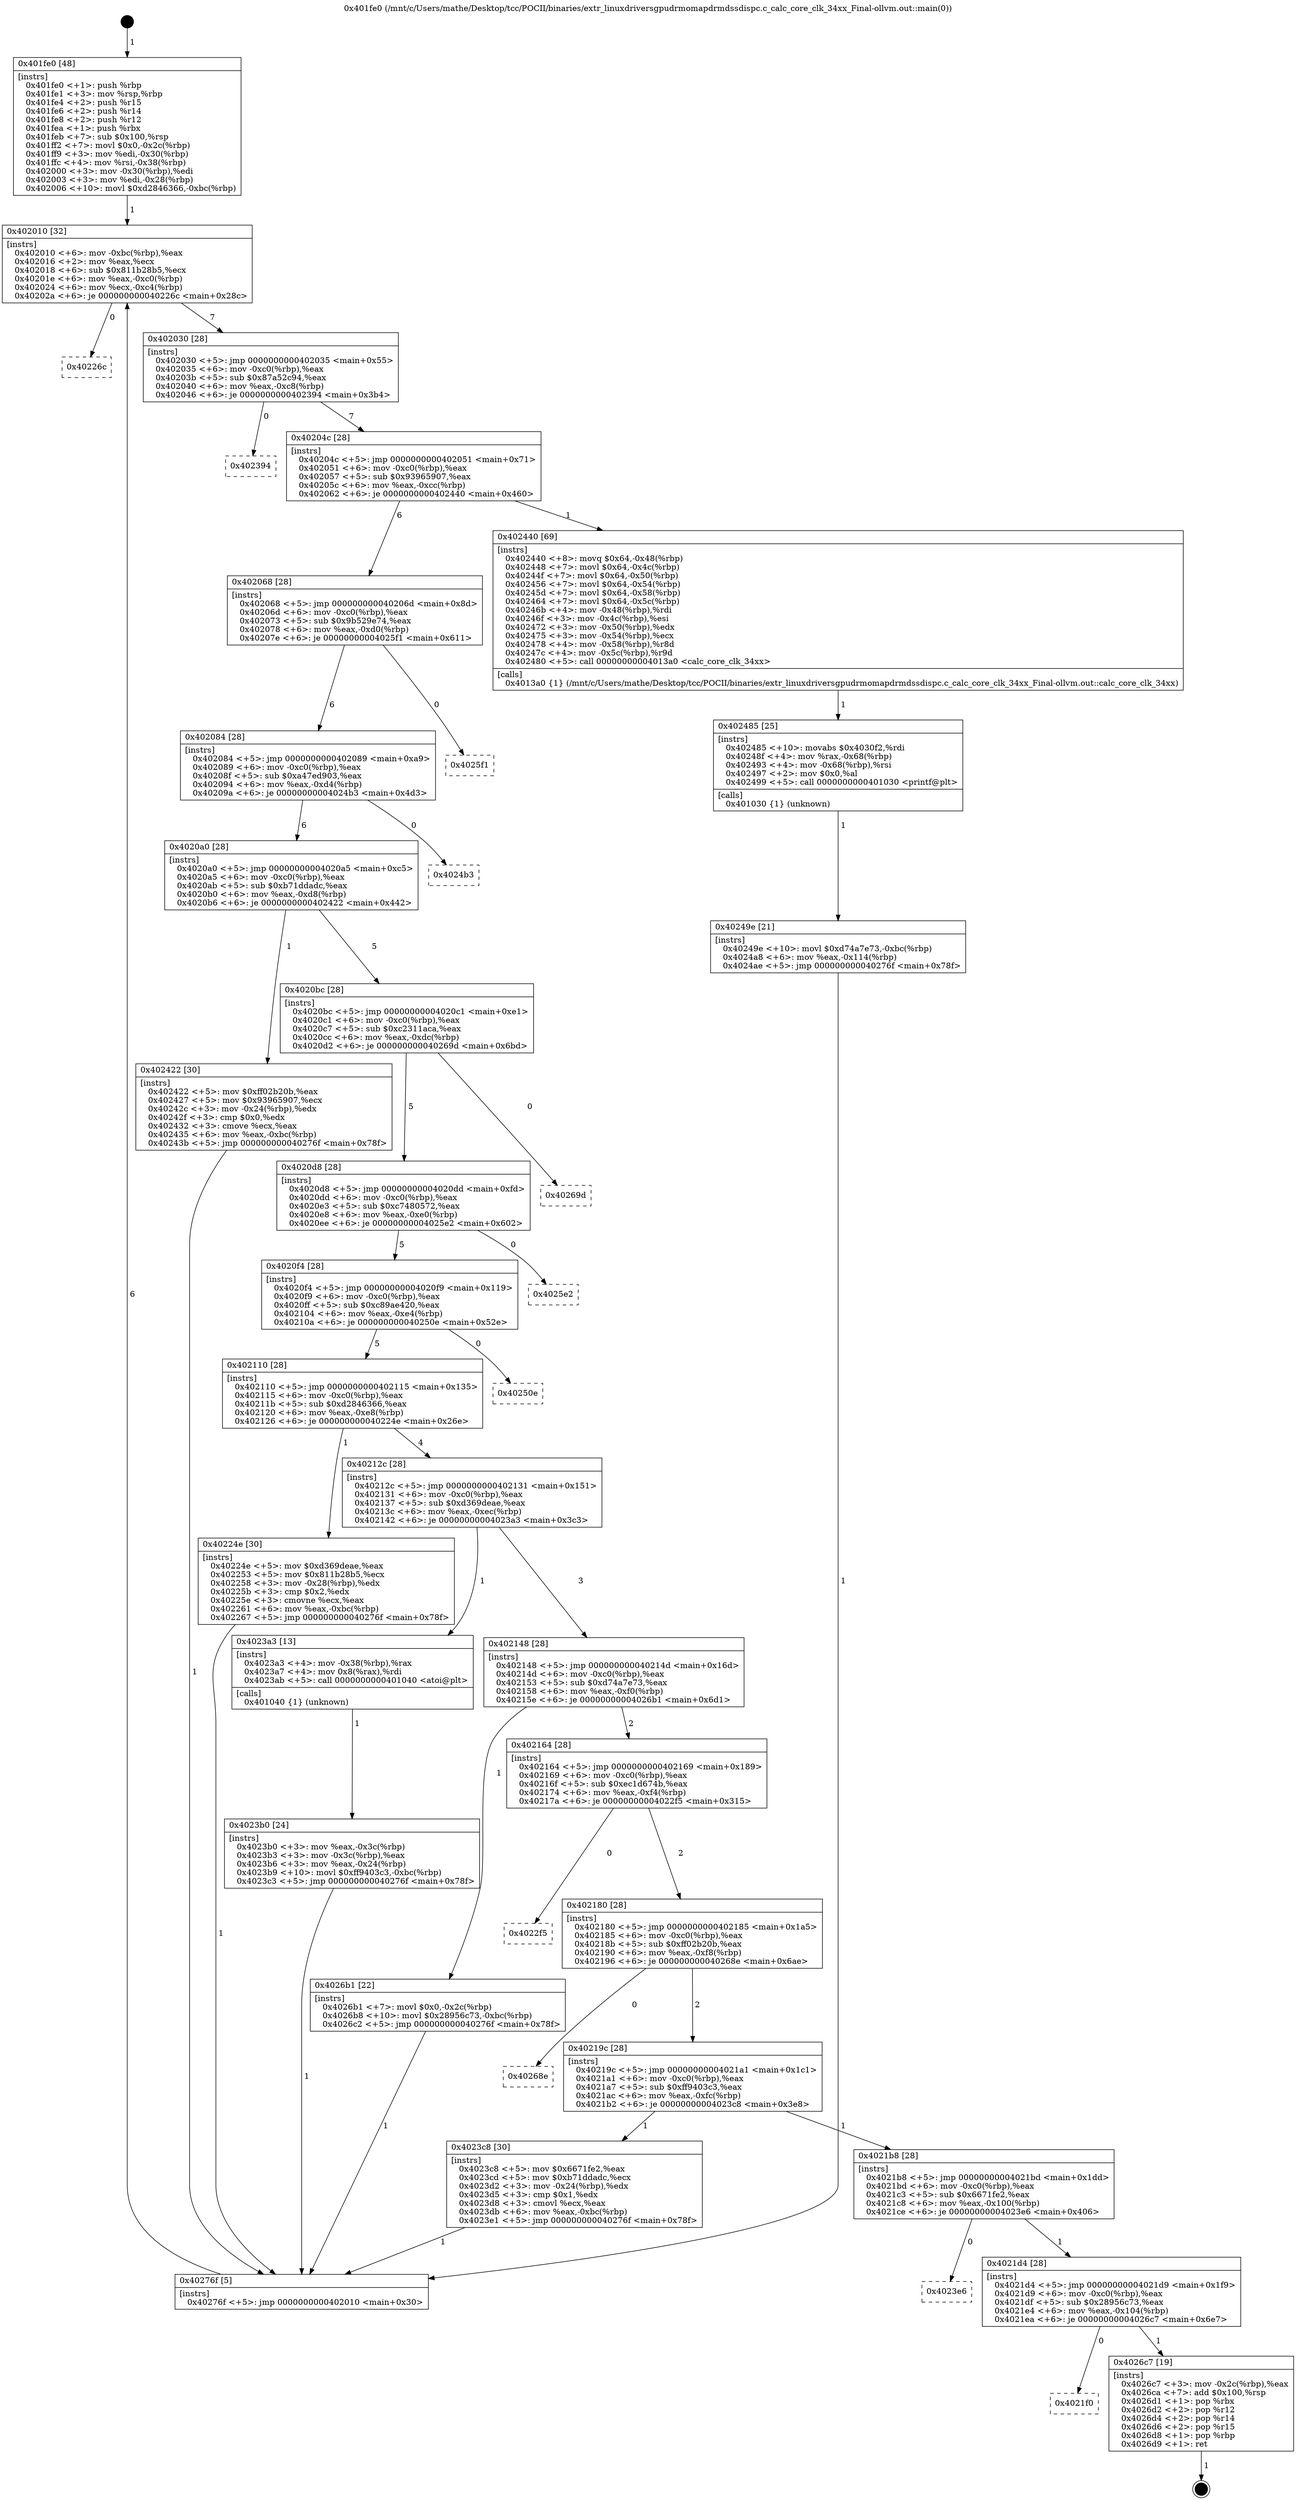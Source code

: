 digraph "0x401fe0" {
  label = "0x401fe0 (/mnt/c/Users/mathe/Desktop/tcc/POCII/binaries/extr_linuxdriversgpudrmomapdrmdssdispc.c_calc_core_clk_34xx_Final-ollvm.out::main(0))"
  labelloc = "t"
  node[shape=record]

  Entry [label="",width=0.3,height=0.3,shape=circle,fillcolor=black,style=filled]
  "0x402010" [label="{
     0x402010 [32]\l
     | [instrs]\l
     &nbsp;&nbsp;0x402010 \<+6\>: mov -0xbc(%rbp),%eax\l
     &nbsp;&nbsp;0x402016 \<+2\>: mov %eax,%ecx\l
     &nbsp;&nbsp;0x402018 \<+6\>: sub $0x811b28b5,%ecx\l
     &nbsp;&nbsp;0x40201e \<+6\>: mov %eax,-0xc0(%rbp)\l
     &nbsp;&nbsp;0x402024 \<+6\>: mov %ecx,-0xc4(%rbp)\l
     &nbsp;&nbsp;0x40202a \<+6\>: je 000000000040226c \<main+0x28c\>\l
  }"]
  "0x40226c" [label="{
     0x40226c\l
  }", style=dashed]
  "0x402030" [label="{
     0x402030 [28]\l
     | [instrs]\l
     &nbsp;&nbsp;0x402030 \<+5\>: jmp 0000000000402035 \<main+0x55\>\l
     &nbsp;&nbsp;0x402035 \<+6\>: mov -0xc0(%rbp),%eax\l
     &nbsp;&nbsp;0x40203b \<+5\>: sub $0x87a52c94,%eax\l
     &nbsp;&nbsp;0x402040 \<+6\>: mov %eax,-0xc8(%rbp)\l
     &nbsp;&nbsp;0x402046 \<+6\>: je 0000000000402394 \<main+0x3b4\>\l
  }"]
  Exit [label="",width=0.3,height=0.3,shape=circle,fillcolor=black,style=filled,peripheries=2]
  "0x402394" [label="{
     0x402394\l
  }", style=dashed]
  "0x40204c" [label="{
     0x40204c [28]\l
     | [instrs]\l
     &nbsp;&nbsp;0x40204c \<+5\>: jmp 0000000000402051 \<main+0x71\>\l
     &nbsp;&nbsp;0x402051 \<+6\>: mov -0xc0(%rbp),%eax\l
     &nbsp;&nbsp;0x402057 \<+5\>: sub $0x93965907,%eax\l
     &nbsp;&nbsp;0x40205c \<+6\>: mov %eax,-0xcc(%rbp)\l
     &nbsp;&nbsp;0x402062 \<+6\>: je 0000000000402440 \<main+0x460\>\l
  }"]
  "0x4021f0" [label="{
     0x4021f0\l
  }", style=dashed]
  "0x402440" [label="{
     0x402440 [69]\l
     | [instrs]\l
     &nbsp;&nbsp;0x402440 \<+8\>: movq $0x64,-0x48(%rbp)\l
     &nbsp;&nbsp;0x402448 \<+7\>: movl $0x64,-0x4c(%rbp)\l
     &nbsp;&nbsp;0x40244f \<+7\>: movl $0x64,-0x50(%rbp)\l
     &nbsp;&nbsp;0x402456 \<+7\>: movl $0x64,-0x54(%rbp)\l
     &nbsp;&nbsp;0x40245d \<+7\>: movl $0x64,-0x58(%rbp)\l
     &nbsp;&nbsp;0x402464 \<+7\>: movl $0x64,-0x5c(%rbp)\l
     &nbsp;&nbsp;0x40246b \<+4\>: mov -0x48(%rbp),%rdi\l
     &nbsp;&nbsp;0x40246f \<+3\>: mov -0x4c(%rbp),%esi\l
     &nbsp;&nbsp;0x402472 \<+3\>: mov -0x50(%rbp),%edx\l
     &nbsp;&nbsp;0x402475 \<+3\>: mov -0x54(%rbp),%ecx\l
     &nbsp;&nbsp;0x402478 \<+4\>: mov -0x58(%rbp),%r8d\l
     &nbsp;&nbsp;0x40247c \<+4\>: mov -0x5c(%rbp),%r9d\l
     &nbsp;&nbsp;0x402480 \<+5\>: call 00000000004013a0 \<calc_core_clk_34xx\>\l
     | [calls]\l
     &nbsp;&nbsp;0x4013a0 \{1\} (/mnt/c/Users/mathe/Desktop/tcc/POCII/binaries/extr_linuxdriversgpudrmomapdrmdssdispc.c_calc_core_clk_34xx_Final-ollvm.out::calc_core_clk_34xx)\l
  }"]
  "0x402068" [label="{
     0x402068 [28]\l
     | [instrs]\l
     &nbsp;&nbsp;0x402068 \<+5\>: jmp 000000000040206d \<main+0x8d\>\l
     &nbsp;&nbsp;0x40206d \<+6\>: mov -0xc0(%rbp),%eax\l
     &nbsp;&nbsp;0x402073 \<+5\>: sub $0x9b529e74,%eax\l
     &nbsp;&nbsp;0x402078 \<+6\>: mov %eax,-0xd0(%rbp)\l
     &nbsp;&nbsp;0x40207e \<+6\>: je 00000000004025f1 \<main+0x611\>\l
  }"]
  "0x4026c7" [label="{
     0x4026c7 [19]\l
     | [instrs]\l
     &nbsp;&nbsp;0x4026c7 \<+3\>: mov -0x2c(%rbp),%eax\l
     &nbsp;&nbsp;0x4026ca \<+7\>: add $0x100,%rsp\l
     &nbsp;&nbsp;0x4026d1 \<+1\>: pop %rbx\l
     &nbsp;&nbsp;0x4026d2 \<+2\>: pop %r12\l
     &nbsp;&nbsp;0x4026d4 \<+2\>: pop %r14\l
     &nbsp;&nbsp;0x4026d6 \<+2\>: pop %r15\l
     &nbsp;&nbsp;0x4026d8 \<+1\>: pop %rbp\l
     &nbsp;&nbsp;0x4026d9 \<+1\>: ret\l
  }"]
  "0x4025f1" [label="{
     0x4025f1\l
  }", style=dashed]
  "0x402084" [label="{
     0x402084 [28]\l
     | [instrs]\l
     &nbsp;&nbsp;0x402084 \<+5\>: jmp 0000000000402089 \<main+0xa9\>\l
     &nbsp;&nbsp;0x402089 \<+6\>: mov -0xc0(%rbp),%eax\l
     &nbsp;&nbsp;0x40208f \<+5\>: sub $0xa47ed903,%eax\l
     &nbsp;&nbsp;0x402094 \<+6\>: mov %eax,-0xd4(%rbp)\l
     &nbsp;&nbsp;0x40209a \<+6\>: je 00000000004024b3 \<main+0x4d3\>\l
  }"]
  "0x4021d4" [label="{
     0x4021d4 [28]\l
     | [instrs]\l
     &nbsp;&nbsp;0x4021d4 \<+5\>: jmp 00000000004021d9 \<main+0x1f9\>\l
     &nbsp;&nbsp;0x4021d9 \<+6\>: mov -0xc0(%rbp),%eax\l
     &nbsp;&nbsp;0x4021df \<+5\>: sub $0x28956c73,%eax\l
     &nbsp;&nbsp;0x4021e4 \<+6\>: mov %eax,-0x104(%rbp)\l
     &nbsp;&nbsp;0x4021ea \<+6\>: je 00000000004026c7 \<main+0x6e7\>\l
  }"]
  "0x4024b3" [label="{
     0x4024b3\l
  }", style=dashed]
  "0x4020a0" [label="{
     0x4020a0 [28]\l
     | [instrs]\l
     &nbsp;&nbsp;0x4020a0 \<+5\>: jmp 00000000004020a5 \<main+0xc5\>\l
     &nbsp;&nbsp;0x4020a5 \<+6\>: mov -0xc0(%rbp),%eax\l
     &nbsp;&nbsp;0x4020ab \<+5\>: sub $0xb71ddadc,%eax\l
     &nbsp;&nbsp;0x4020b0 \<+6\>: mov %eax,-0xd8(%rbp)\l
     &nbsp;&nbsp;0x4020b6 \<+6\>: je 0000000000402422 \<main+0x442\>\l
  }"]
  "0x4023e6" [label="{
     0x4023e6\l
  }", style=dashed]
  "0x402422" [label="{
     0x402422 [30]\l
     | [instrs]\l
     &nbsp;&nbsp;0x402422 \<+5\>: mov $0xff02b20b,%eax\l
     &nbsp;&nbsp;0x402427 \<+5\>: mov $0x93965907,%ecx\l
     &nbsp;&nbsp;0x40242c \<+3\>: mov -0x24(%rbp),%edx\l
     &nbsp;&nbsp;0x40242f \<+3\>: cmp $0x0,%edx\l
     &nbsp;&nbsp;0x402432 \<+3\>: cmove %ecx,%eax\l
     &nbsp;&nbsp;0x402435 \<+6\>: mov %eax,-0xbc(%rbp)\l
     &nbsp;&nbsp;0x40243b \<+5\>: jmp 000000000040276f \<main+0x78f\>\l
  }"]
  "0x4020bc" [label="{
     0x4020bc [28]\l
     | [instrs]\l
     &nbsp;&nbsp;0x4020bc \<+5\>: jmp 00000000004020c1 \<main+0xe1\>\l
     &nbsp;&nbsp;0x4020c1 \<+6\>: mov -0xc0(%rbp),%eax\l
     &nbsp;&nbsp;0x4020c7 \<+5\>: sub $0xc2311aca,%eax\l
     &nbsp;&nbsp;0x4020cc \<+6\>: mov %eax,-0xdc(%rbp)\l
     &nbsp;&nbsp;0x4020d2 \<+6\>: je 000000000040269d \<main+0x6bd\>\l
  }"]
  "0x40249e" [label="{
     0x40249e [21]\l
     | [instrs]\l
     &nbsp;&nbsp;0x40249e \<+10\>: movl $0xd74a7e73,-0xbc(%rbp)\l
     &nbsp;&nbsp;0x4024a8 \<+6\>: mov %eax,-0x114(%rbp)\l
     &nbsp;&nbsp;0x4024ae \<+5\>: jmp 000000000040276f \<main+0x78f\>\l
  }"]
  "0x40269d" [label="{
     0x40269d\l
  }", style=dashed]
  "0x4020d8" [label="{
     0x4020d8 [28]\l
     | [instrs]\l
     &nbsp;&nbsp;0x4020d8 \<+5\>: jmp 00000000004020dd \<main+0xfd\>\l
     &nbsp;&nbsp;0x4020dd \<+6\>: mov -0xc0(%rbp),%eax\l
     &nbsp;&nbsp;0x4020e3 \<+5\>: sub $0xc7480572,%eax\l
     &nbsp;&nbsp;0x4020e8 \<+6\>: mov %eax,-0xe0(%rbp)\l
     &nbsp;&nbsp;0x4020ee \<+6\>: je 00000000004025e2 \<main+0x602\>\l
  }"]
  "0x402485" [label="{
     0x402485 [25]\l
     | [instrs]\l
     &nbsp;&nbsp;0x402485 \<+10\>: movabs $0x4030f2,%rdi\l
     &nbsp;&nbsp;0x40248f \<+4\>: mov %rax,-0x68(%rbp)\l
     &nbsp;&nbsp;0x402493 \<+4\>: mov -0x68(%rbp),%rsi\l
     &nbsp;&nbsp;0x402497 \<+2\>: mov $0x0,%al\l
     &nbsp;&nbsp;0x402499 \<+5\>: call 0000000000401030 \<printf@plt\>\l
     | [calls]\l
     &nbsp;&nbsp;0x401030 \{1\} (unknown)\l
  }"]
  "0x4025e2" [label="{
     0x4025e2\l
  }", style=dashed]
  "0x4020f4" [label="{
     0x4020f4 [28]\l
     | [instrs]\l
     &nbsp;&nbsp;0x4020f4 \<+5\>: jmp 00000000004020f9 \<main+0x119\>\l
     &nbsp;&nbsp;0x4020f9 \<+6\>: mov -0xc0(%rbp),%eax\l
     &nbsp;&nbsp;0x4020ff \<+5\>: sub $0xc89ae420,%eax\l
     &nbsp;&nbsp;0x402104 \<+6\>: mov %eax,-0xe4(%rbp)\l
     &nbsp;&nbsp;0x40210a \<+6\>: je 000000000040250e \<main+0x52e\>\l
  }"]
  "0x4021b8" [label="{
     0x4021b8 [28]\l
     | [instrs]\l
     &nbsp;&nbsp;0x4021b8 \<+5\>: jmp 00000000004021bd \<main+0x1dd\>\l
     &nbsp;&nbsp;0x4021bd \<+6\>: mov -0xc0(%rbp),%eax\l
     &nbsp;&nbsp;0x4021c3 \<+5\>: sub $0x6671fe2,%eax\l
     &nbsp;&nbsp;0x4021c8 \<+6\>: mov %eax,-0x100(%rbp)\l
     &nbsp;&nbsp;0x4021ce \<+6\>: je 00000000004023e6 \<main+0x406\>\l
  }"]
  "0x40250e" [label="{
     0x40250e\l
  }", style=dashed]
  "0x402110" [label="{
     0x402110 [28]\l
     | [instrs]\l
     &nbsp;&nbsp;0x402110 \<+5\>: jmp 0000000000402115 \<main+0x135\>\l
     &nbsp;&nbsp;0x402115 \<+6\>: mov -0xc0(%rbp),%eax\l
     &nbsp;&nbsp;0x40211b \<+5\>: sub $0xd2846366,%eax\l
     &nbsp;&nbsp;0x402120 \<+6\>: mov %eax,-0xe8(%rbp)\l
     &nbsp;&nbsp;0x402126 \<+6\>: je 000000000040224e \<main+0x26e\>\l
  }"]
  "0x4023c8" [label="{
     0x4023c8 [30]\l
     | [instrs]\l
     &nbsp;&nbsp;0x4023c8 \<+5\>: mov $0x6671fe2,%eax\l
     &nbsp;&nbsp;0x4023cd \<+5\>: mov $0xb71ddadc,%ecx\l
     &nbsp;&nbsp;0x4023d2 \<+3\>: mov -0x24(%rbp),%edx\l
     &nbsp;&nbsp;0x4023d5 \<+3\>: cmp $0x1,%edx\l
     &nbsp;&nbsp;0x4023d8 \<+3\>: cmovl %ecx,%eax\l
     &nbsp;&nbsp;0x4023db \<+6\>: mov %eax,-0xbc(%rbp)\l
     &nbsp;&nbsp;0x4023e1 \<+5\>: jmp 000000000040276f \<main+0x78f\>\l
  }"]
  "0x40224e" [label="{
     0x40224e [30]\l
     | [instrs]\l
     &nbsp;&nbsp;0x40224e \<+5\>: mov $0xd369deae,%eax\l
     &nbsp;&nbsp;0x402253 \<+5\>: mov $0x811b28b5,%ecx\l
     &nbsp;&nbsp;0x402258 \<+3\>: mov -0x28(%rbp),%edx\l
     &nbsp;&nbsp;0x40225b \<+3\>: cmp $0x2,%edx\l
     &nbsp;&nbsp;0x40225e \<+3\>: cmovne %ecx,%eax\l
     &nbsp;&nbsp;0x402261 \<+6\>: mov %eax,-0xbc(%rbp)\l
     &nbsp;&nbsp;0x402267 \<+5\>: jmp 000000000040276f \<main+0x78f\>\l
  }"]
  "0x40212c" [label="{
     0x40212c [28]\l
     | [instrs]\l
     &nbsp;&nbsp;0x40212c \<+5\>: jmp 0000000000402131 \<main+0x151\>\l
     &nbsp;&nbsp;0x402131 \<+6\>: mov -0xc0(%rbp),%eax\l
     &nbsp;&nbsp;0x402137 \<+5\>: sub $0xd369deae,%eax\l
     &nbsp;&nbsp;0x40213c \<+6\>: mov %eax,-0xec(%rbp)\l
     &nbsp;&nbsp;0x402142 \<+6\>: je 00000000004023a3 \<main+0x3c3\>\l
  }"]
  "0x40276f" [label="{
     0x40276f [5]\l
     | [instrs]\l
     &nbsp;&nbsp;0x40276f \<+5\>: jmp 0000000000402010 \<main+0x30\>\l
  }"]
  "0x401fe0" [label="{
     0x401fe0 [48]\l
     | [instrs]\l
     &nbsp;&nbsp;0x401fe0 \<+1\>: push %rbp\l
     &nbsp;&nbsp;0x401fe1 \<+3\>: mov %rsp,%rbp\l
     &nbsp;&nbsp;0x401fe4 \<+2\>: push %r15\l
     &nbsp;&nbsp;0x401fe6 \<+2\>: push %r14\l
     &nbsp;&nbsp;0x401fe8 \<+2\>: push %r12\l
     &nbsp;&nbsp;0x401fea \<+1\>: push %rbx\l
     &nbsp;&nbsp;0x401feb \<+7\>: sub $0x100,%rsp\l
     &nbsp;&nbsp;0x401ff2 \<+7\>: movl $0x0,-0x2c(%rbp)\l
     &nbsp;&nbsp;0x401ff9 \<+3\>: mov %edi,-0x30(%rbp)\l
     &nbsp;&nbsp;0x401ffc \<+4\>: mov %rsi,-0x38(%rbp)\l
     &nbsp;&nbsp;0x402000 \<+3\>: mov -0x30(%rbp),%edi\l
     &nbsp;&nbsp;0x402003 \<+3\>: mov %edi,-0x28(%rbp)\l
     &nbsp;&nbsp;0x402006 \<+10\>: movl $0xd2846366,-0xbc(%rbp)\l
  }"]
  "0x40219c" [label="{
     0x40219c [28]\l
     | [instrs]\l
     &nbsp;&nbsp;0x40219c \<+5\>: jmp 00000000004021a1 \<main+0x1c1\>\l
     &nbsp;&nbsp;0x4021a1 \<+6\>: mov -0xc0(%rbp),%eax\l
     &nbsp;&nbsp;0x4021a7 \<+5\>: sub $0xff9403c3,%eax\l
     &nbsp;&nbsp;0x4021ac \<+6\>: mov %eax,-0xfc(%rbp)\l
     &nbsp;&nbsp;0x4021b2 \<+6\>: je 00000000004023c8 \<main+0x3e8\>\l
  }"]
  "0x4023a3" [label="{
     0x4023a3 [13]\l
     | [instrs]\l
     &nbsp;&nbsp;0x4023a3 \<+4\>: mov -0x38(%rbp),%rax\l
     &nbsp;&nbsp;0x4023a7 \<+4\>: mov 0x8(%rax),%rdi\l
     &nbsp;&nbsp;0x4023ab \<+5\>: call 0000000000401040 \<atoi@plt\>\l
     | [calls]\l
     &nbsp;&nbsp;0x401040 \{1\} (unknown)\l
  }"]
  "0x402148" [label="{
     0x402148 [28]\l
     | [instrs]\l
     &nbsp;&nbsp;0x402148 \<+5\>: jmp 000000000040214d \<main+0x16d\>\l
     &nbsp;&nbsp;0x40214d \<+6\>: mov -0xc0(%rbp),%eax\l
     &nbsp;&nbsp;0x402153 \<+5\>: sub $0xd74a7e73,%eax\l
     &nbsp;&nbsp;0x402158 \<+6\>: mov %eax,-0xf0(%rbp)\l
     &nbsp;&nbsp;0x40215e \<+6\>: je 00000000004026b1 \<main+0x6d1\>\l
  }"]
  "0x4023b0" [label="{
     0x4023b0 [24]\l
     | [instrs]\l
     &nbsp;&nbsp;0x4023b0 \<+3\>: mov %eax,-0x3c(%rbp)\l
     &nbsp;&nbsp;0x4023b3 \<+3\>: mov -0x3c(%rbp),%eax\l
     &nbsp;&nbsp;0x4023b6 \<+3\>: mov %eax,-0x24(%rbp)\l
     &nbsp;&nbsp;0x4023b9 \<+10\>: movl $0xff9403c3,-0xbc(%rbp)\l
     &nbsp;&nbsp;0x4023c3 \<+5\>: jmp 000000000040276f \<main+0x78f\>\l
  }"]
  "0x40268e" [label="{
     0x40268e\l
  }", style=dashed]
  "0x4026b1" [label="{
     0x4026b1 [22]\l
     | [instrs]\l
     &nbsp;&nbsp;0x4026b1 \<+7\>: movl $0x0,-0x2c(%rbp)\l
     &nbsp;&nbsp;0x4026b8 \<+10\>: movl $0x28956c73,-0xbc(%rbp)\l
     &nbsp;&nbsp;0x4026c2 \<+5\>: jmp 000000000040276f \<main+0x78f\>\l
  }"]
  "0x402164" [label="{
     0x402164 [28]\l
     | [instrs]\l
     &nbsp;&nbsp;0x402164 \<+5\>: jmp 0000000000402169 \<main+0x189\>\l
     &nbsp;&nbsp;0x402169 \<+6\>: mov -0xc0(%rbp),%eax\l
     &nbsp;&nbsp;0x40216f \<+5\>: sub $0xec1d674b,%eax\l
     &nbsp;&nbsp;0x402174 \<+6\>: mov %eax,-0xf4(%rbp)\l
     &nbsp;&nbsp;0x40217a \<+6\>: je 00000000004022f5 \<main+0x315\>\l
  }"]
  "0x402180" [label="{
     0x402180 [28]\l
     | [instrs]\l
     &nbsp;&nbsp;0x402180 \<+5\>: jmp 0000000000402185 \<main+0x1a5\>\l
     &nbsp;&nbsp;0x402185 \<+6\>: mov -0xc0(%rbp),%eax\l
     &nbsp;&nbsp;0x40218b \<+5\>: sub $0xff02b20b,%eax\l
     &nbsp;&nbsp;0x402190 \<+6\>: mov %eax,-0xf8(%rbp)\l
     &nbsp;&nbsp;0x402196 \<+6\>: je 000000000040268e \<main+0x6ae\>\l
  }"]
  "0x4022f5" [label="{
     0x4022f5\l
  }", style=dashed]
  Entry -> "0x401fe0" [label=" 1"]
  "0x402010" -> "0x40226c" [label=" 0"]
  "0x402010" -> "0x402030" [label=" 7"]
  "0x4026c7" -> Exit [label=" 1"]
  "0x402030" -> "0x402394" [label=" 0"]
  "0x402030" -> "0x40204c" [label=" 7"]
  "0x4021d4" -> "0x4021f0" [label=" 0"]
  "0x40204c" -> "0x402440" [label=" 1"]
  "0x40204c" -> "0x402068" [label=" 6"]
  "0x4021d4" -> "0x4026c7" [label=" 1"]
  "0x402068" -> "0x4025f1" [label=" 0"]
  "0x402068" -> "0x402084" [label=" 6"]
  "0x4021b8" -> "0x4021d4" [label=" 1"]
  "0x402084" -> "0x4024b3" [label=" 0"]
  "0x402084" -> "0x4020a0" [label=" 6"]
  "0x4021b8" -> "0x4023e6" [label=" 0"]
  "0x4020a0" -> "0x402422" [label=" 1"]
  "0x4020a0" -> "0x4020bc" [label=" 5"]
  "0x4026b1" -> "0x40276f" [label=" 1"]
  "0x4020bc" -> "0x40269d" [label=" 0"]
  "0x4020bc" -> "0x4020d8" [label=" 5"]
  "0x40249e" -> "0x40276f" [label=" 1"]
  "0x4020d8" -> "0x4025e2" [label=" 0"]
  "0x4020d8" -> "0x4020f4" [label=" 5"]
  "0x402485" -> "0x40249e" [label=" 1"]
  "0x4020f4" -> "0x40250e" [label=" 0"]
  "0x4020f4" -> "0x402110" [label=" 5"]
  "0x402440" -> "0x402485" [label=" 1"]
  "0x402110" -> "0x40224e" [label=" 1"]
  "0x402110" -> "0x40212c" [label=" 4"]
  "0x40224e" -> "0x40276f" [label=" 1"]
  "0x401fe0" -> "0x402010" [label=" 1"]
  "0x40276f" -> "0x402010" [label=" 6"]
  "0x402422" -> "0x40276f" [label=" 1"]
  "0x40212c" -> "0x4023a3" [label=" 1"]
  "0x40212c" -> "0x402148" [label=" 3"]
  "0x4023a3" -> "0x4023b0" [label=" 1"]
  "0x4023b0" -> "0x40276f" [label=" 1"]
  "0x40219c" -> "0x4021b8" [label=" 1"]
  "0x402148" -> "0x4026b1" [label=" 1"]
  "0x402148" -> "0x402164" [label=" 2"]
  "0x40219c" -> "0x4023c8" [label=" 1"]
  "0x402164" -> "0x4022f5" [label=" 0"]
  "0x402164" -> "0x402180" [label=" 2"]
  "0x4023c8" -> "0x40276f" [label=" 1"]
  "0x402180" -> "0x40268e" [label=" 0"]
  "0x402180" -> "0x40219c" [label=" 2"]
}
